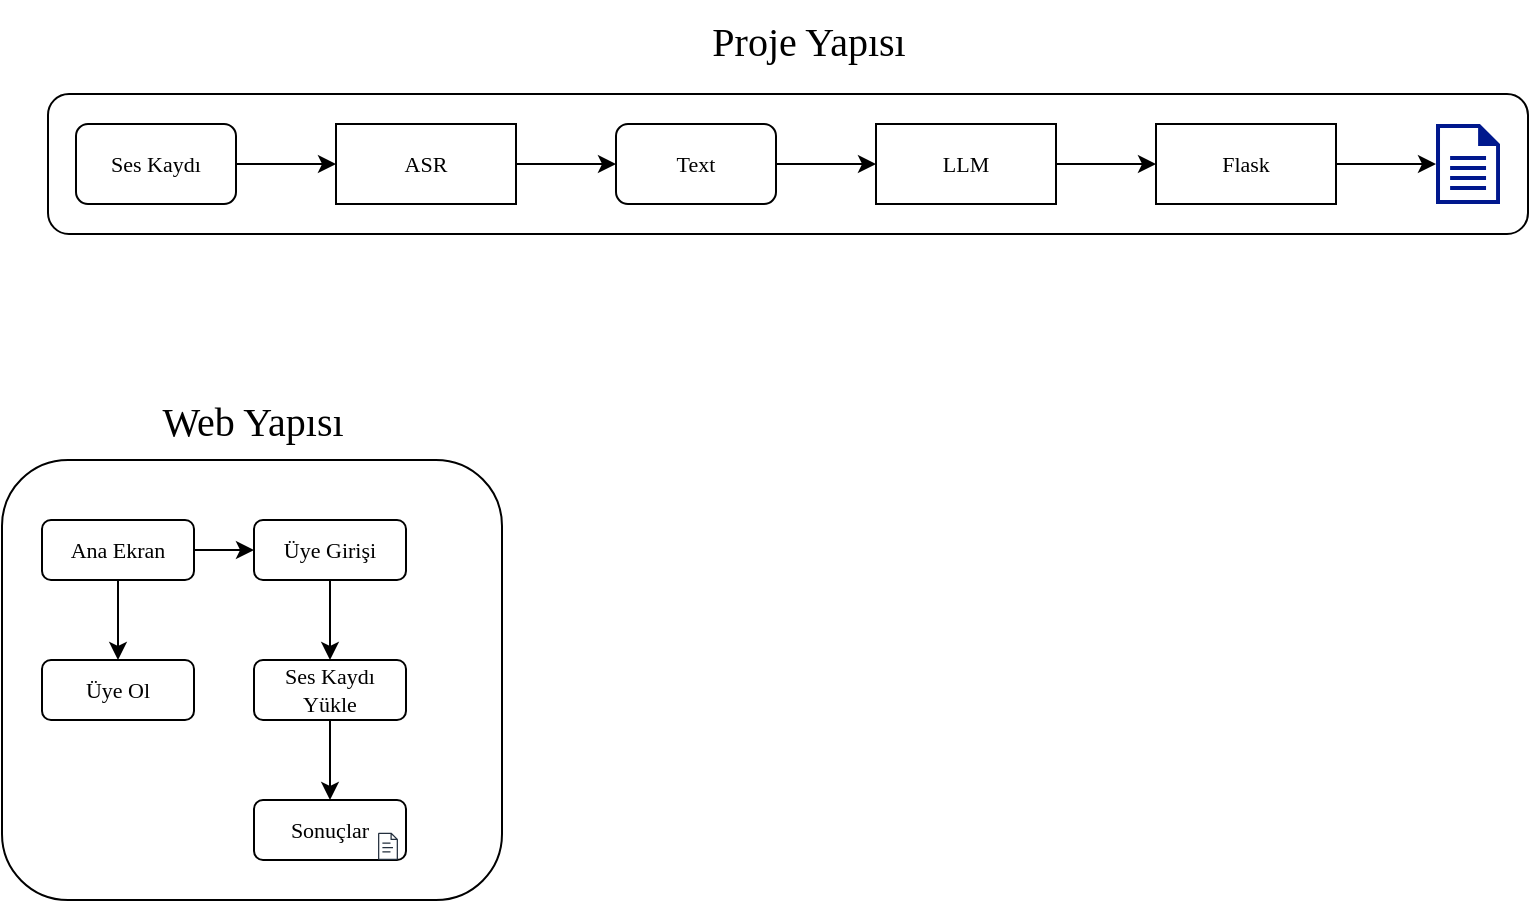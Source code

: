 <mxfile version="24.8.3">
  <diagram name="Page-1" id="yHR2shr4FXOC8Ng8P75a">
    <mxGraphModel grid="1" page="1" gridSize="10" guides="1" tooltips="1" connect="1" arrows="1" fold="1" pageScale="1" pageWidth="827" pageHeight="1169" math="0" shadow="0">
      <root>
        <mxCell id="0" />
        <mxCell id="1" parent="0" />
        <mxCell id="eP45iqY4_a__ICQsiaUS-10" style="edgeStyle=orthogonalEdgeStyle;rounded=0;orthogonalLoop=1;jettySize=auto;html=1;entryX=0;entryY=0.5;entryDx=0;entryDy=0;fontFamily=Poppins;fontSource=https%3A%2F%2Ffonts.googleapis.com%2Fcss%3Ffamily%3DPoppins;fontSize=11;" edge="1" parent="1" source="eP45iqY4_a__ICQsiaUS-1" target="eP45iqY4_a__ICQsiaUS-9">
          <mxGeometry relative="1" as="geometry" />
        </mxCell>
        <mxCell id="eP45iqY4_a__ICQsiaUS-1" value="Text" style="rounded=1;whiteSpace=wrap;html=1;fontFamily=Poppins;fontSource=https%3A%2F%2Ffonts.googleapis.com%2Fcss%3Ffamily%3DPoppins;fontSize=11;" vertex="1" parent="1">
          <mxGeometry x="327" y="-38" width="80" height="40" as="geometry" />
        </mxCell>
        <mxCell id="eP45iqY4_a__ICQsiaUS-6" style="edgeStyle=orthogonalEdgeStyle;rounded=0;orthogonalLoop=1;jettySize=auto;html=1;exitX=1;exitY=0.5;exitDx=0;exitDy=0;fontFamily=Poppins;fontSource=https%3A%2F%2Ffonts.googleapis.com%2Fcss%3Ffamily%3DPoppins;fontSize=11;" edge="1" parent="1" source="eP45iqY4_a__ICQsiaUS-3" target="eP45iqY4_a__ICQsiaUS-5">
          <mxGeometry relative="1" as="geometry" />
        </mxCell>
        <mxCell id="eP45iqY4_a__ICQsiaUS-3" value="Ses Kaydı" style="rounded=1;whiteSpace=wrap;html=1;fontFamily=Poppins;fontSource=https%3A%2F%2Ffonts.googleapis.com%2Fcss%3Ffamily%3DPoppins;fontSize=11;" vertex="1" parent="1">
          <mxGeometry x="57" y="-38" width="80" height="40" as="geometry" />
        </mxCell>
        <mxCell id="eP45iqY4_a__ICQsiaUS-7" style="edgeStyle=orthogonalEdgeStyle;rounded=0;orthogonalLoop=1;jettySize=auto;html=1;exitX=1;exitY=0.5;exitDx=0;exitDy=0;fontFamily=Poppins;fontSource=https%3A%2F%2Ffonts.googleapis.com%2Fcss%3Ffamily%3DPoppins;fontSize=11;" edge="1" parent="1" source="eP45iqY4_a__ICQsiaUS-5" target="eP45iqY4_a__ICQsiaUS-1">
          <mxGeometry relative="1" as="geometry" />
        </mxCell>
        <mxCell id="eP45iqY4_a__ICQsiaUS-5" value="ASR" style="rounded=0;whiteSpace=wrap;html=1;fontFamily=Poppins;fontSource=https%3A%2F%2Ffonts.googleapis.com%2Fcss%3Ffamily%3DPoppins;fontSize=11;" vertex="1" parent="1">
          <mxGeometry x="187" y="-38" width="90" height="40" as="geometry" />
        </mxCell>
        <mxCell id="eP45iqY4_a__ICQsiaUS-13" style="edgeStyle=orthogonalEdgeStyle;rounded=0;orthogonalLoop=1;jettySize=auto;html=1;entryX=0;entryY=0.5;entryDx=0;entryDy=0;fontFamily=Poppins;fontSource=https%3A%2F%2Ffonts.googleapis.com%2Fcss%3Ffamily%3DPoppins;fontSize=11;" edge="1" parent="1" source="eP45iqY4_a__ICQsiaUS-9" target="eP45iqY4_a__ICQsiaUS-12">
          <mxGeometry relative="1" as="geometry" />
        </mxCell>
        <mxCell id="eP45iqY4_a__ICQsiaUS-9" value="LLM" style="rounded=0;whiteSpace=wrap;html=1;fontFamily=Poppins;fontSource=https%3A%2F%2Ffonts.googleapis.com%2Fcss%3Ffamily%3DPoppins;fontSize=11;" vertex="1" parent="1">
          <mxGeometry x="457" y="-38" width="90" height="40" as="geometry" />
        </mxCell>
        <mxCell id="eP45iqY4_a__ICQsiaUS-11" value="" style="sketch=0;aspect=fixed;pointerEvents=1;shadow=0;dashed=0;html=1;strokeColor=none;labelPosition=center;verticalLabelPosition=bottom;verticalAlign=top;align=center;fillColor=#00188D;shape=mxgraph.mscae.enterprise.document;fontFamily=Poppins;fontSource=https%3A%2F%2Ffonts.googleapis.com%2Fcss%3Ffamily%3DPoppins;fontSize=11;" vertex="1" parent="1">
          <mxGeometry x="737" y="-38" width="32" height="40" as="geometry" />
        </mxCell>
        <mxCell id="eP45iqY4_a__ICQsiaUS-12" value="Flask" style="rounded=0;whiteSpace=wrap;html=1;fontFamily=Poppins;fontSource=https%3A%2F%2Ffonts.googleapis.com%2Fcss%3Ffamily%3DPoppins;fontSize=11;" vertex="1" parent="1">
          <mxGeometry x="597" y="-38" width="90" height="40" as="geometry" />
        </mxCell>
        <mxCell id="eP45iqY4_a__ICQsiaUS-18" style="edgeStyle=orthogonalEdgeStyle;rounded=0;orthogonalLoop=1;jettySize=auto;html=1;exitX=1;exitY=0.5;exitDx=0;exitDy=0;entryX=0;entryY=0.5;entryDx=0;entryDy=0;entryPerimeter=0;fontFamily=Poppins;fontSource=https%3A%2F%2Ffonts.googleapis.com%2Fcss%3Ffamily%3DPoppins;fontSize=11;" edge="1" parent="1" source="eP45iqY4_a__ICQsiaUS-12" target="eP45iqY4_a__ICQsiaUS-11">
          <mxGeometry relative="1" as="geometry" />
        </mxCell>
        <mxCell id="eP45iqY4_a__ICQsiaUS-20" value="" style="rounded=1;whiteSpace=wrap;html=1;gradientColor=none;fillColor=none;fontFamily=Poppins;fontSource=https%3A%2F%2Ffonts.googleapis.com%2Fcss%3Ffamily%3DPoppins;fontSize=11;" vertex="1" parent="1">
          <mxGeometry x="43" y="-53" width="740" height="70" as="geometry" />
        </mxCell>
        <mxCell id="eP45iqY4_a__ICQsiaUS-22" value="Proje Yapısı" style="text;html=1;align=center;verticalAlign=middle;resizable=0;points=[];autosize=1;strokeColor=none;fillColor=none;fontSize=20;fontFamily=Poppins;fontSource=https%3A%2F%2Ffonts.googleapis.com%2Fcss%3Ffamily%3DPoppins;" vertex="1" parent="1">
          <mxGeometry x="353" y="-100" width="140" height="40" as="geometry" />
        </mxCell>
        <mxCell id="eP45iqY4_a__ICQsiaUS-30" style="edgeStyle=orthogonalEdgeStyle;rounded=0;orthogonalLoop=1;jettySize=auto;html=1;fontFamily=Poppins;fontSource=https%3A%2F%2Ffonts.googleapis.com%2Fcss%3Ffamily%3DPoppins;fontSize=11;" edge="1" parent="1" source="eP45iqY4_a__ICQsiaUS-23" target="eP45iqY4_a__ICQsiaUS-25">
          <mxGeometry relative="1" as="geometry" />
        </mxCell>
        <mxCell id="eP45iqY4_a__ICQsiaUS-31" style="edgeStyle=orthogonalEdgeStyle;rounded=0;orthogonalLoop=1;jettySize=auto;html=1;entryX=0.5;entryY=0;entryDx=0;entryDy=0;fontFamily=Poppins;fontSource=https%3A%2F%2Ffonts.googleapis.com%2Fcss%3Ffamily%3DPoppins;fontSize=11;" edge="1" parent="1" source="eP45iqY4_a__ICQsiaUS-23" target="eP45iqY4_a__ICQsiaUS-24">
          <mxGeometry relative="1" as="geometry" />
        </mxCell>
        <mxCell id="eP45iqY4_a__ICQsiaUS-23" value="Ana Ekran" style="rounded=1;whiteSpace=wrap;html=1;fontFamily=Poppins;fontSource=https%3A%2F%2Ffonts.googleapis.com%2Fcss%3Ffamily%3DPoppins;fontSize=11;" vertex="1" parent="1">
          <mxGeometry x="40" y="160" width="76" height="30" as="geometry" />
        </mxCell>
        <mxCell id="eP45iqY4_a__ICQsiaUS-24" value="Üye Ol" style="rounded=1;whiteSpace=wrap;html=1;fontFamily=Poppins;fontSource=https%3A%2F%2Ffonts.googleapis.com%2Fcss%3Ffamily%3DPoppins;fontSize=11;" vertex="1" parent="1">
          <mxGeometry x="40" y="230" width="76" height="30" as="geometry" />
        </mxCell>
        <mxCell id="eP45iqY4_a__ICQsiaUS-32" style="edgeStyle=orthogonalEdgeStyle;rounded=0;orthogonalLoop=1;jettySize=auto;html=1;fontFamily=Poppins;fontSource=https%3A%2F%2Ffonts.googleapis.com%2Fcss%3Ffamily%3DPoppins;fontSize=11;" edge="1" parent="1" source="eP45iqY4_a__ICQsiaUS-25" target="eP45iqY4_a__ICQsiaUS-27">
          <mxGeometry relative="1" as="geometry" />
        </mxCell>
        <mxCell id="eP45iqY4_a__ICQsiaUS-25" value="Üye Girişi" style="rounded=1;whiteSpace=wrap;html=1;fontFamily=Poppins;fontSource=https%3A%2F%2Ffonts.googleapis.com%2Fcss%3Ffamily%3DPoppins;fontSize=11;" vertex="1" parent="1">
          <mxGeometry x="146" y="160" width="76" height="30" as="geometry" />
        </mxCell>
        <mxCell id="eP45iqY4_a__ICQsiaUS-35" style="edgeStyle=orthogonalEdgeStyle;rounded=0;orthogonalLoop=1;jettySize=auto;html=1;exitX=0.5;exitY=1;exitDx=0;exitDy=0;fontFamily=Poppins;fontSource=https%3A%2F%2Ffonts.googleapis.com%2Fcss%3Ffamily%3DPoppins;fontSize=11;" edge="1" parent="1" source="eP45iqY4_a__ICQsiaUS-27" target="eP45iqY4_a__ICQsiaUS-28">
          <mxGeometry relative="1" as="geometry" />
        </mxCell>
        <mxCell id="eP45iqY4_a__ICQsiaUS-27" value="Ses Kaydı Yükle" style="rounded=1;whiteSpace=wrap;html=1;fontFamily=Poppins;fontSource=https%3A%2F%2Ffonts.googleapis.com%2Fcss%3Ffamily%3DPoppins;fontSize=11;" vertex="1" parent="1">
          <mxGeometry x="146" y="230" width="76" height="30" as="geometry" />
        </mxCell>
        <mxCell id="eP45iqY4_a__ICQsiaUS-28" value="Sonuçlar" style="rounded=1;whiteSpace=wrap;html=1;fontFamily=Poppins;fontSource=https%3A%2F%2Ffonts.googleapis.com%2Fcss%3Ffamily%3DPoppins;fontSize=11;" vertex="1" parent="1">
          <mxGeometry x="146" y="300" width="76" height="30" as="geometry" />
        </mxCell>
        <mxCell id="eP45iqY4_a__ICQsiaUS-34" value="" style="shape=image;html=1;verticalAlign=top;verticalLabelPosition=bottom;labelBackgroundColor=#ffffff;imageAspect=0;aspect=fixed;image=https://cdn4.iconfinder.com/data/icons/evil-icons-user-interface/64/upload-128.png;fontFamily=Poppins;fontSource=https%3A%2F%2Ffonts.googleapis.com%2Fcss%3Ffamily%3DPoppins;fontSize=11;" vertex="1" parent="1">
          <mxGeometry x="204" y="242" width="18" height="18" as="geometry" />
        </mxCell>
        <mxCell id="eP45iqY4_a__ICQsiaUS-36" value="" style="sketch=0;outlineConnect=0;fontColor=#232F3E;gradientColor=none;fillColor=#232F3D;strokeColor=none;dashed=0;verticalLabelPosition=bottom;verticalAlign=top;align=center;html=1;fontSize=11;fontStyle=0;aspect=fixed;pointerEvents=1;shape=mxgraph.aws4.document;fontFamily=Poppins;fontSource=https%3A%2F%2Ffonts.googleapis.com%2Fcss%3Ffamily%3DPoppins;" vertex="1" parent="1">
          <mxGeometry x="208" y="316.32" width="10" height="13.68" as="geometry" />
        </mxCell>
        <mxCell id="eP45iqY4_a__ICQsiaUS-38" value="" style="rounded=1;whiteSpace=wrap;html=1;gradientColor=none;fillColor=none;fontFamily=Poppins;fontSource=https%3A%2F%2Ffonts.googleapis.com%2Fcss%3Ffamily%3DPoppins;fontSize=11;" vertex="1" parent="1">
          <mxGeometry x="20" y="130" width="250" height="220" as="geometry" />
        </mxCell>
        <mxCell id="eP45iqY4_a__ICQsiaUS-39" value="Web Yapısı" style="text;html=1;align=center;verticalAlign=middle;resizable=0;points=[];autosize=1;strokeColor=none;fillColor=none;fontSize=20;fontFamily=Poppins;fontSource=https%3A%2F%2Ffonts.googleapis.com%2Fcss%3Ffamily%3DPoppins;" vertex="1" parent="1">
          <mxGeometry x="80" y="90" width="130" height="40" as="geometry" />
        </mxCell>
      </root>
    </mxGraphModel>
  </diagram>
</mxfile>
